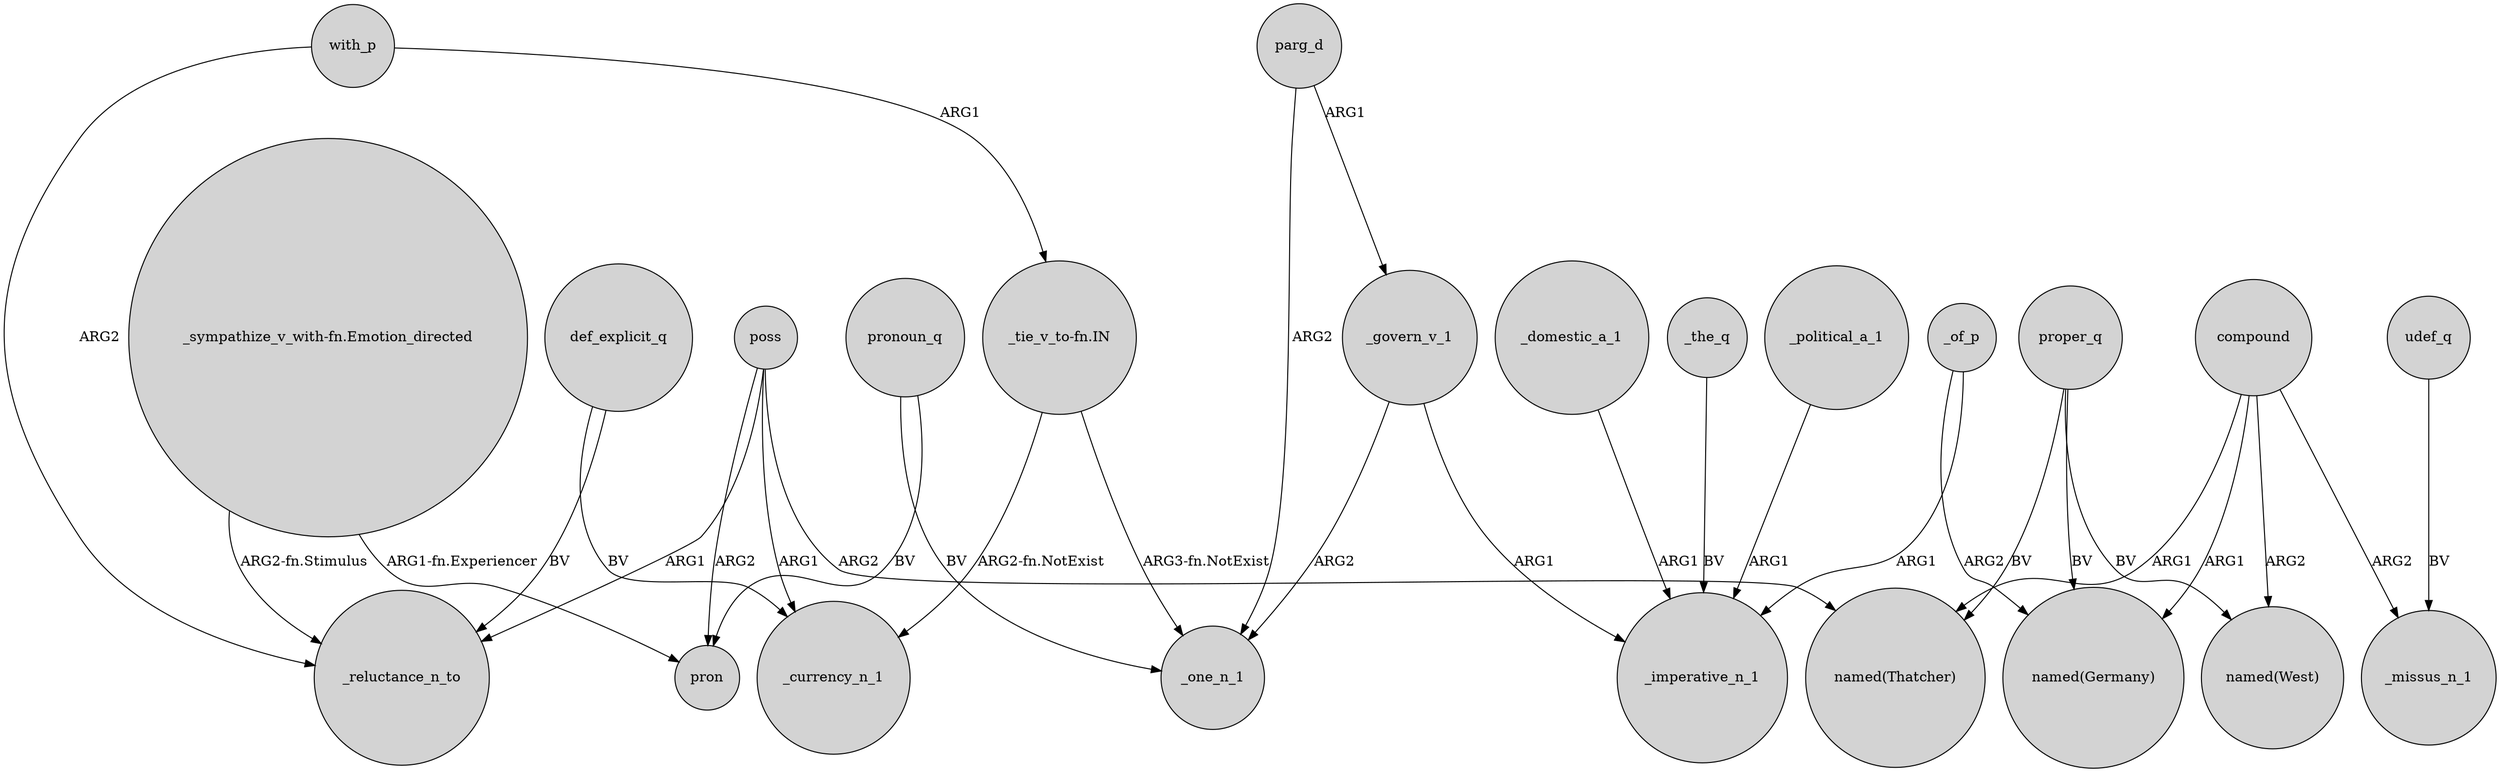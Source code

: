 digraph {
	node [shape=circle style=filled]
	"_sympathize_v_with-fn.Emotion_directed" -> pron [label="ARG1-fn.Experiencer"]
	compound -> "named(West)" [label=ARG2]
	_of_p -> "named(Germany)" [label=ARG2]
	_of_p -> _imperative_n_1 [label=ARG1]
	poss -> _reluctance_n_to [label=ARG1]
	proper_q -> "named(Germany)" [label=BV]
	poss -> pron [label=ARG2]
	_political_a_1 -> _imperative_n_1 [label=ARG1]
	_domestic_a_1 -> _imperative_n_1 [label=ARG1]
	_the_q -> _imperative_n_1 [label=BV]
	"_sympathize_v_with-fn.Emotion_directed" -> _reluctance_n_to [label="ARG2-fn.Stimulus"]
	compound -> _missus_n_1 [label=ARG2]
	_govern_v_1 -> _one_n_1 [label=ARG2]
	"_tie_v_to-fn.IN" -> _one_n_1 [label="ARG3-fn.NotExist"]
	proper_q -> "named(West)" [label=BV]
	udef_q -> _missus_n_1 [label=BV]
	with_p -> "_tie_v_to-fn.IN" [label=ARG1]
	"_tie_v_to-fn.IN" -> _currency_n_1 [label="ARG2-fn.NotExist"]
	compound -> "named(Thatcher)" [label=ARG1]
	pronoun_q -> pron [label=BV]
	parg_d -> _one_n_1 [label=ARG2]
	with_p -> _reluctance_n_to [label=ARG2]
	def_explicit_q -> _reluctance_n_to [label=BV]
	compound -> "named(Germany)" [label=ARG1]
	pronoun_q -> _one_n_1 [label=BV]
	_govern_v_1 -> _imperative_n_1 [label=ARG1]
	parg_d -> _govern_v_1 [label=ARG1]
	poss -> _currency_n_1 [label=ARG1]
	poss -> "named(Thatcher)" [label=ARG2]
	def_explicit_q -> _currency_n_1 [label=BV]
	proper_q -> "named(Thatcher)" [label=BV]
}

